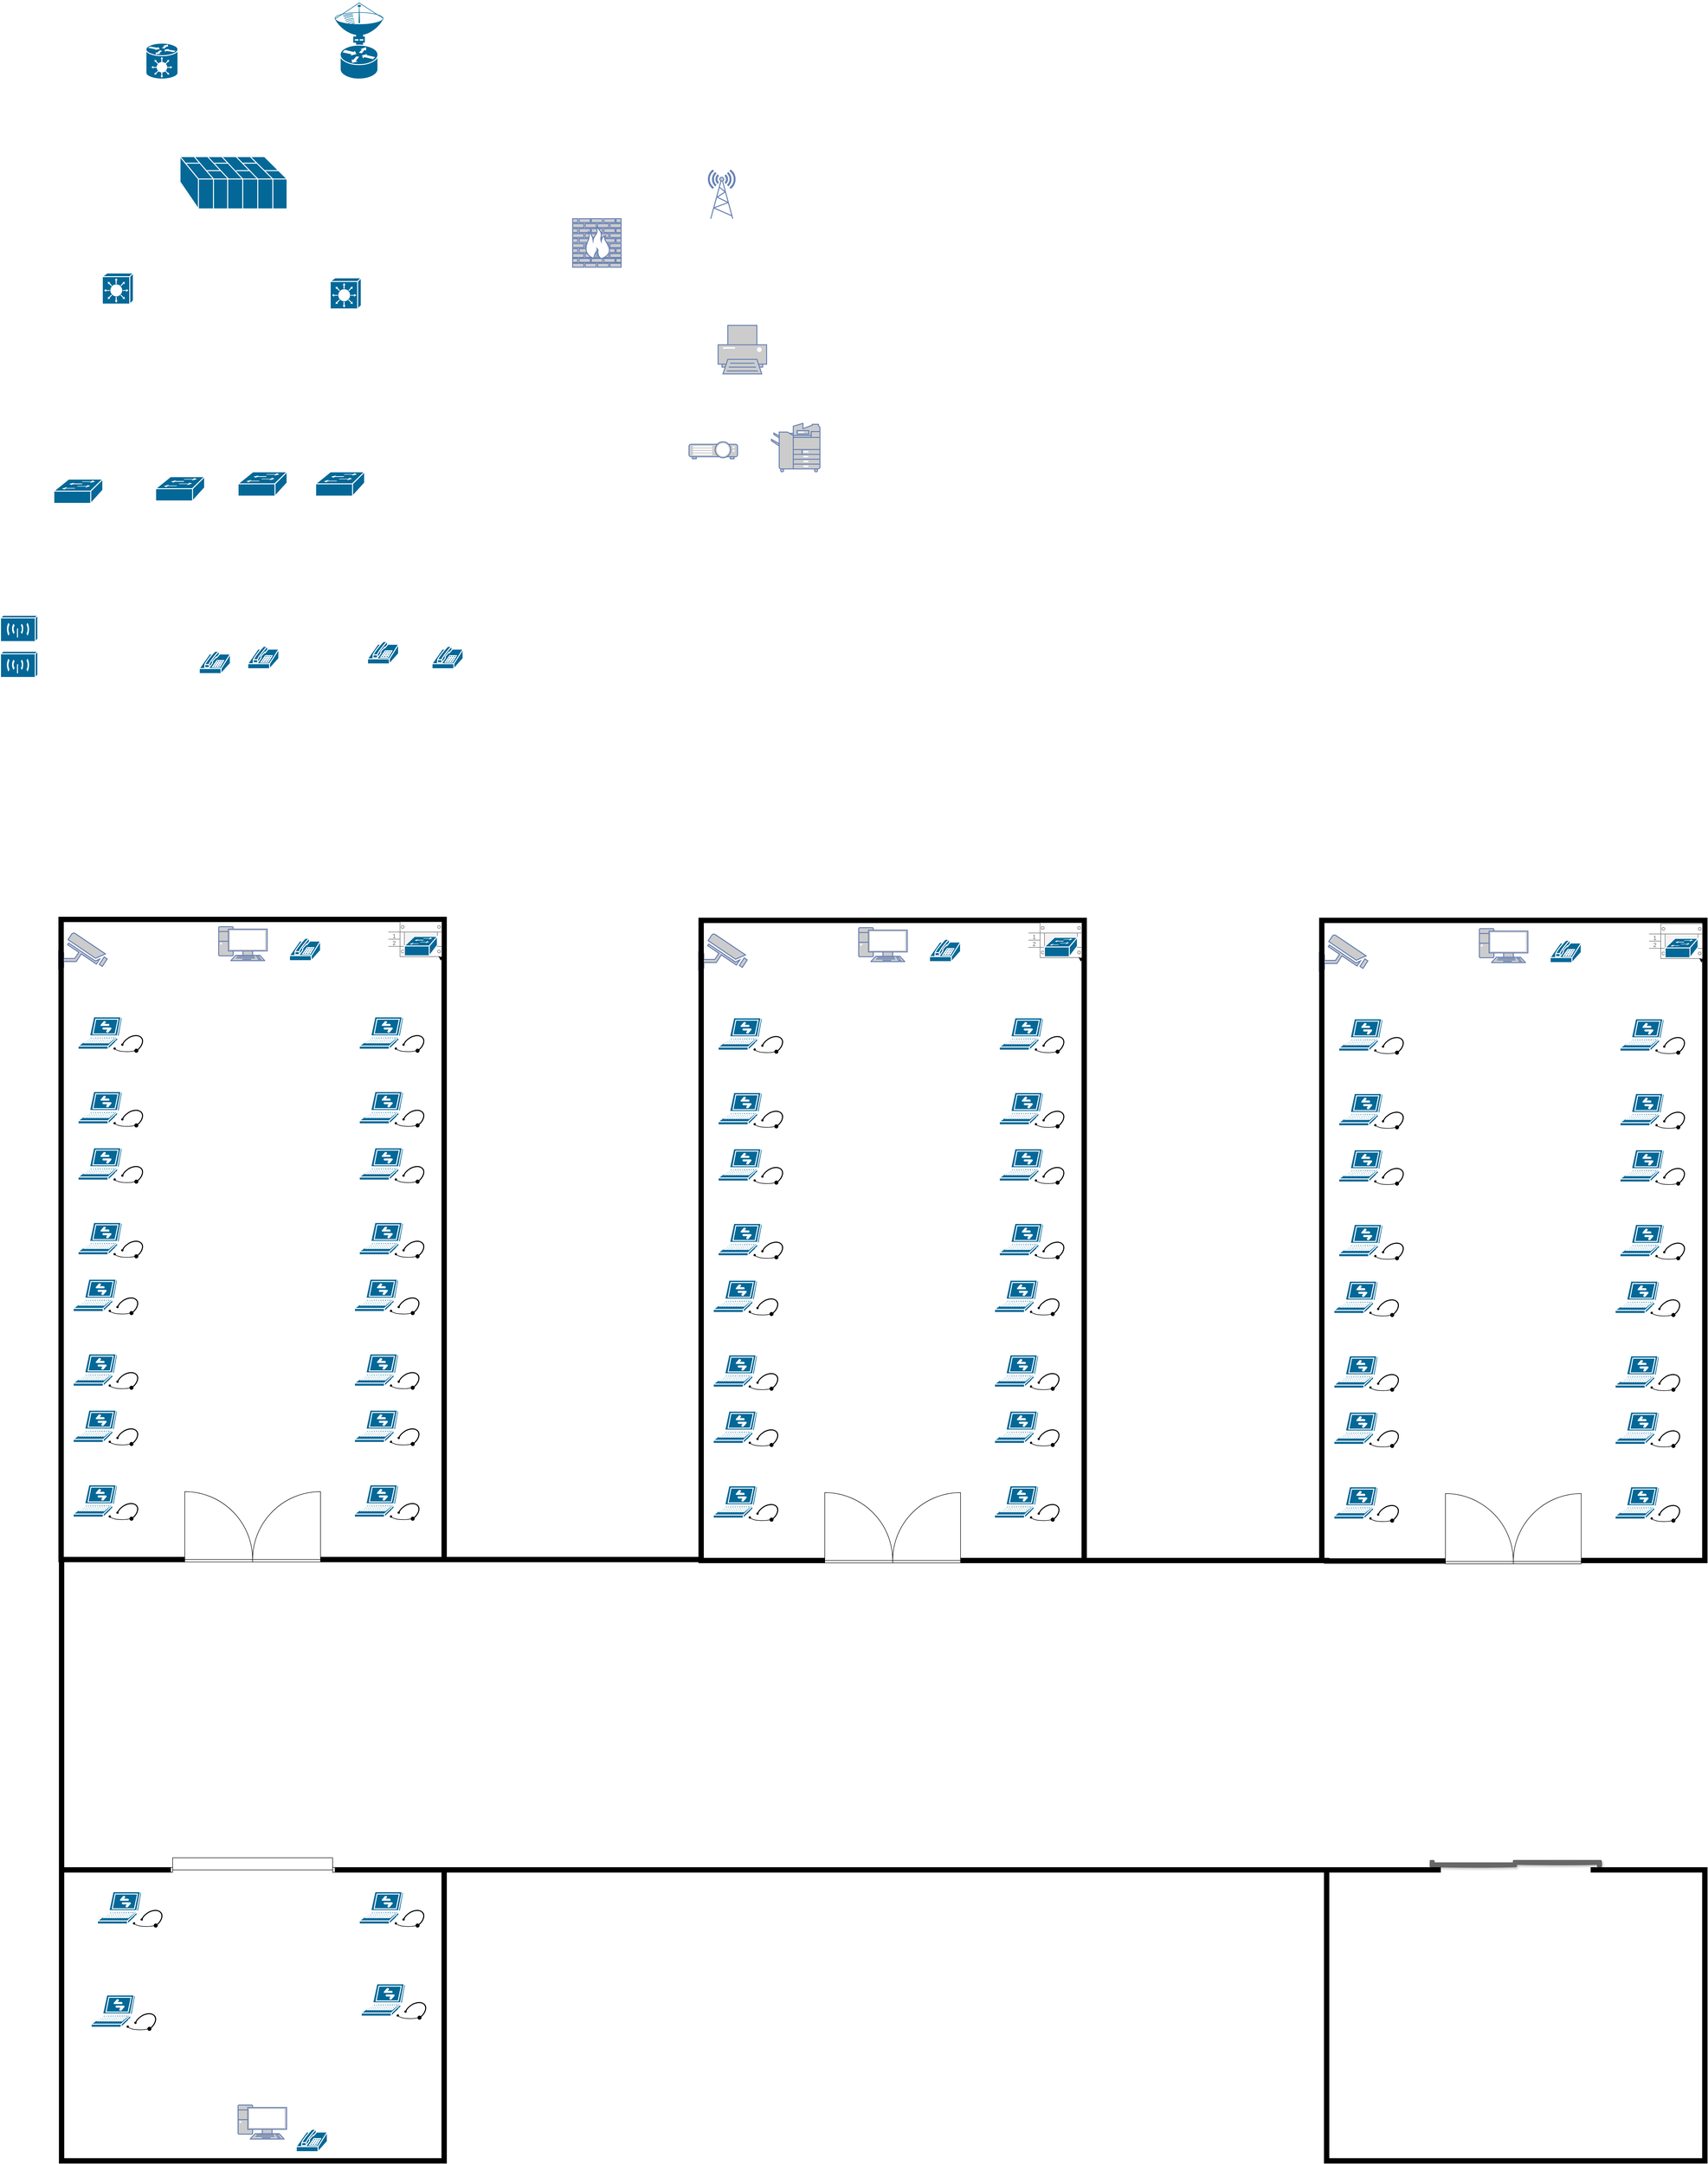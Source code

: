 <mxfile version="26.0.2">
  <diagram name="Page-1" id="c37626ed-c26b-45fb-9056-f9ebc6bb27b6">
    <mxGraphModel dx="8360" dy="7587" grid="1" gridSize="10" guides="1" tooltips="1" connect="1" arrows="1" fold="1" page="0" pageScale="1" pageWidth="1100" pageHeight="850" background="none" math="0" shadow="0">
      <root>
        <mxCell id="0" />
        <mxCell id="1" parent="0" />
        <mxCell id="uqYPMRuJ2wilMzmnY0pT-3" value="" style="fontColor=#0066CC;verticalAlign=top;verticalLabelPosition=bottom;labelPosition=center;align=center;html=1;outlineConnect=0;fillColor=#CCCCCC;strokeColor=#6881B3;gradientColor=none;gradientDirection=north;strokeWidth=2;shape=mxgraph.networks.security_camera;" vertex="1" parent="1">
          <mxGeometry x="1380" y="352.5" width="100" height="75" as="geometry" />
        </mxCell>
        <mxCell id="Sa-cBsodcqxKnAaQ6hPb-1" value="" style="shape=mxgraph.cisco.hubs_and_gateways.generic_gateway;sketch=0;html=1;pointerEvents=1;dashed=0;fillColor=#036897;strokeColor=#ffffff;strokeWidth=2;verticalLabelPosition=bottom;verticalAlign=top;align=center;outlineConnect=0;" parent="1" vertex="1">
          <mxGeometry x="1560" y="-1482" width="66" height="74" as="geometry" />
        </mxCell>
        <mxCell id="Sa-cBsodcqxKnAaQ6hPb-2" value="" style="shape=mxgraph.cisco.switches.workgroup_switch;sketch=0;html=1;pointerEvents=1;dashed=0;fillColor=#036897;strokeColor=#ffffff;strokeWidth=2;verticalLabelPosition=bottom;verticalAlign=top;align=center;outlineConnect=0;" parent="1" vertex="1">
          <mxGeometry x="1370" y="-583" width="101" height="50" as="geometry" />
        </mxCell>
        <mxCell id="Sa-cBsodcqxKnAaQ6hPb-3" value="" style="shape=mxgraph.cisco.switches.workgroup_switch;sketch=0;html=1;pointerEvents=1;dashed=0;fillColor=#036897;strokeColor=#ffffff;strokeWidth=2;verticalLabelPosition=bottom;verticalAlign=top;align=center;outlineConnect=0;" parent="1" vertex="1">
          <mxGeometry x="1580" y="-588" width="101" height="50" as="geometry" />
        </mxCell>
        <mxCell id="Sa-cBsodcqxKnAaQ6hPb-4" value="" style="shape=mxgraph.cisco.switches.workgroup_switch;sketch=0;html=1;pointerEvents=1;dashed=0;fillColor=#036897;strokeColor=#ffffff;strokeWidth=2;verticalLabelPosition=bottom;verticalAlign=top;align=center;outlineConnect=0;" parent="1" vertex="1">
          <mxGeometry x="1750" y="-598" width="101" height="50" as="geometry" />
        </mxCell>
        <mxCell id="Sa-cBsodcqxKnAaQ6hPb-5" value="" style="shape=mxgraph.cisco.switches.workgroup_switch;sketch=0;html=1;pointerEvents=1;dashed=0;fillColor=#036897;strokeColor=#ffffff;strokeWidth=2;verticalLabelPosition=bottom;verticalAlign=top;align=center;outlineConnect=0;" parent="1" vertex="1">
          <mxGeometry x="1910" y="-598" width="101" height="50" as="geometry" />
        </mxCell>
        <mxCell id="Sa-cBsodcqxKnAaQ6hPb-8" value="" style="shape=mxgraph.cisco.wireless.ground_terminal;sketch=0;html=1;pointerEvents=1;dashed=0;fillColor=#036897;strokeColor=#ffffff;strokeWidth=2;verticalLabelPosition=bottom;verticalAlign=top;align=center;outlineConnect=0;" parent="1" vertex="1">
          <mxGeometry x="1950" y="-1570" width="99" height="162" as="geometry" />
        </mxCell>
        <mxCell id="Sa-cBsodcqxKnAaQ6hPb-10" value="" style="shape=mxgraph.cisco.modems_and_phones.phone;sketch=0;html=1;pointerEvents=1;dashed=0;fillColor=#036897;strokeColor=#ffffff;strokeWidth=2;verticalLabelPosition=bottom;verticalAlign=top;align=center;outlineConnect=0;" parent="1" vertex="1">
          <mxGeometry x="1670" y="-228" width="64" height="46" as="geometry" />
        </mxCell>
        <mxCell id="Sa-cBsodcqxKnAaQ6hPb-11" value="" style="shape=mxgraph.cisco.modems_and_phones.phone;sketch=0;html=1;pointerEvents=1;dashed=0;fillColor=#036897;strokeColor=#ffffff;strokeWidth=2;verticalLabelPosition=bottom;verticalAlign=top;align=center;outlineConnect=0;" parent="1" vertex="1">
          <mxGeometry x="1770" y="-238" width="64" height="46" as="geometry" />
        </mxCell>
        <mxCell id="Sa-cBsodcqxKnAaQ6hPb-12" value="" style="shape=mxgraph.cisco.modems_and_phones.phone;sketch=0;html=1;pointerEvents=1;dashed=0;fillColor=#036897;strokeColor=#ffffff;strokeWidth=2;verticalLabelPosition=bottom;verticalAlign=top;align=center;outlineConnect=0;" parent="1" vertex="1">
          <mxGeometry x="1870" y="2820" width="64" height="46" as="geometry" />
        </mxCell>
        <mxCell id="Sa-cBsodcqxKnAaQ6hPb-13" value="" style="shape=mxgraph.cisco.modems_and_phones.phone;sketch=0;html=1;pointerEvents=1;dashed=0;fillColor=#036897;strokeColor=#ffffff;strokeWidth=2;verticalLabelPosition=bottom;verticalAlign=top;align=center;outlineConnect=0;" parent="1" vertex="1">
          <mxGeometry x="2017" y="-248" width="64" height="46" as="geometry" />
        </mxCell>
        <mxCell id="Sa-cBsodcqxKnAaQ6hPb-14" value="" style="shape=mxgraph.cisco.modems_and_phones.phone;sketch=0;html=1;pointerEvents=1;dashed=0;fillColor=#036897;strokeColor=#ffffff;strokeWidth=2;verticalLabelPosition=bottom;verticalAlign=top;align=center;outlineConnect=0;" parent="1" vertex="1">
          <mxGeometry x="2150" y="-238" width="64" height="46" as="geometry" />
        </mxCell>
        <mxCell id="Sa-cBsodcqxKnAaQ6hPb-15" value="" style="shape=mxgraph.cisco.modems_and_phones.phone;sketch=0;html=1;pointerEvents=1;dashed=0;fillColor=#036897;strokeColor=#ffffff;strokeWidth=2;verticalLabelPosition=bottom;verticalAlign=top;align=center;outlineConnect=0;" parent="1" vertex="1">
          <mxGeometry x="1856" y="364" width="64" height="46" as="geometry" />
        </mxCell>
        <mxCell id="Sa-cBsodcqxKnAaQ6hPb-17" value="" style="shape=mxgraph.cisco.security.firewall;sketch=0;html=1;pointerEvents=1;dashed=0;fillColor=#036897;strokeColor=#ffffff;strokeWidth=2;verticalLabelPosition=bottom;verticalAlign=top;align=center;outlineConnect=0;direction=north;" parent="1" vertex="1">
          <mxGeometry x="1630.25" y="-1248" width="220.75" height="107.75" as="geometry" />
        </mxCell>
        <mxCell id="Sa-cBsodcqxKnAaQ6hPb-18" value="" style="shape=mxgraph.cisco.switches.layer_3_switch;sketch=0;html=1;pointerEvents=1;dashed=0;fillColor=#036897;strokeColor=#ffffff;strokeWidth=2;verticalLabelPosition=bottom;verticalAlign=top;align=center;outlineConnect=0;" parent="1" vertex="1">
          <mxGeometry x="1470" y="-1008" width="64" height="64" as="geometry" />
        </mxCell>
        <mxCell id="Sa-cBsodcqxKnAaQ6hPb-19" value="" style="shape=mxgraph.cisco.switches.layer_3_switch;sketch=0;html=1;pointerEvents=1;dashed=0;fillColor=#036897;strokeColor=#ffffff;strokeWidth=2;verticalLabelPosition=bottom;verticalAlign=top;align=center;outlineConnect=0;" parent="1" vertex="1">
          <mxGeometry x="1940" y="-998" width="64" height="64" as="geometry" />
        </mxCell>
        <mxCell id="Sa-cBsodcqxKnAaQ6hPb-20" value="" style="shape=mxgraph.cisco.wireless.wireless_transport;sketch=0;html=1;pointerEvents=1;dashed=0;fillColor=#036897;strokeColor=#ffffff;strokeWidth=2;verticalLabelPosition=bottom;verticalAlign=top;align=center;outlineConnect=0;" parent="1" vertex="1">
          <mxGeometry x="1260" y="-302" width="77" height="54" as="geometry" />
        </mxCell>
        <mxCell id="Sa-cBsodcqxKnAaQ6hPb-21" value="" style="shape=mxgraph.cisco.wireless.wireless_transport;sketch=0;html=1;pointerEvents=1;dashed=0;fillColor=#036897;strokeColor=#ffffff;strokeWidth=2;verticalLabelPosition=bottom;verticalAlign=top;align=center;outlineConnect=0;" parent="1" vertex="1">
          <mxGeometry x="1260" y="-228" width="77" height="54" as="geometry" />
        </mxCell>
        <mxCell id="Sa-cBsodcqxKnAaQ6hPb-16" value="" style="shape=mxgraph.cisco.misc.ip_communicator;sketch=0;html=1;pointerEvents=1;dashed=0;fillColor=#036897;strokeColor=#ffffff;strokeWidth=2;verticalLabelPosition=bottom;verticalAlign=top;align=center;outlineConnect=0;shadow=0;" parent="1" vertex="1">
          <mxGeometry x="1420" y="526" width="136" height="74" as="geometry" />
        </mxCell>
        <mxCell id="Sa-cBsodcqxKnAaQ6hPb-22" value="" style="verticalLabelPosition=bottom;html=1;verticalAlign=top;align=center;shape=mxgraph.floorplan.wallCorner;fillColor=strokeColor;direction=south;shadow=0;" parent="1" vertex="1">
          <mxGeometry x="1840" y="320" width="340" height="1330" as="geometry" />
        </mxCell>
        <mxCell id="Sa-cBsodcqxKnAaQ6hPb-23" value="" style="verticalLabelPosition=bottom;html=1;verticalAlign=top;align=center;shape=mxgraph.floorplan.wallCorner;fillColor=strokeColor;shadow=0;" parent="1" vertex="1">
          <mxGeometry x="1380" y="320" width="470" height="1330" as="geometry" />
        </mxCell>
        <mxCell id="Sa-cBsodcqxKnAaQ6hPb-25" value="" style="verticalLabelPosition=bottom;html=1;verticalAlign=top;align=center;shape=mxgraph.floorplan.doorUneven;dx=0.5;direction=west;shadow=0;" parent="1" vertex="1">
          <mxGeometry x="1640" y="1565" width="280" height="85" as="geometry" />
        </mxCell>
        <mxCell id="Sa-cBsodcqxKnAaQ6hPb-26" value="" style="verticalLabelPosition=bottom;html=1;verticalAlign=top;align=center;shape=mxgraph.floorplan.wall;fillColor=strokeColor;shadow=0;" parent="1" vertex="1">
          <mxGeometry x="1390" y="1640" width="250" height="10" as="geometry" />
        </mxCell>
        <mxCell id="Sa-cBsodcqxKnAaQ6hPb-27" value="" style="verticalLabelPosition=bottom;html=1;verticalAlign=top;align=center;shape=mxgraph.floorplan.wall;fillColor=strokeColor;shadow=0;" parent="1" vertex="1">
          <mxGeometry x="1920" y="1640" width="250" height="10" as="geometry" />
        </mxCell>
        <mxCell id="Sa-cBsodcqxKnAaQ6hPb-28" value="" style="shape=mxgraph.cisco.misc.ip_communicator;sketch=0;html=1;pointerEvents=1;dashed=0;fillColor=#036897;strokeColor=#ffffff;strokeWidth=2;verticalLabelPosition=bottom;verticalAlign=top;align=center;outlineConnect=0;shadow=0;" parent="1" vertex="1">
          <mxGeometry x="1420" y="680" width="136" height="74" as="geometry" />
        </mxCell>
        <mxCell id="Sa-cBsodcqxKnAaQ6hPb-29" value="" style="shape=mxgraph.cisco.misc.ip_communicator;sketch=0;html=1;pointerEvents=1;dashed=0;fillColor=#036897;strokeColor=#ffffff;strokeWidth=2;verticalLabelPosition=bottom;verticalAlign=top;align=center;outlineConnect=0;shadow=0;" parent="1" vertex="1">
          <mxGeometry x="1420" y="796" width="136" height="74" as="geometry" />
        </mxCell>
        <mxCell id="Sa-cBsodcqxKnAaQ6hPb-30" value="" style="shape=mxgraph.cisco.misc.ip_communicator;sketch=0;html=1;pointerEvents=1;dashed=0;fillColor=#036897;strokeColor=#ffffff;strokeWidth=2;verticalLabelPosition=bottom;verticalAlign=top;align=center;outlineConnect=0;shadow=0;" parent="1" vertex="1">
          <mxGeometry x="1420" y="950" width="136" height="74" as="geometry" />
        </mxCell>
        <mxCell id="Sa-cBsodcqxKnAaQ6hPb-31" value="" style="shape=mxgraph.cisco.misc.ip_communicator;sketch=0;html=1;pointerEvents=1;dashed=0;fillColor=#036897;strokeColor=#ffffff;strokeWidth=2;verticalLabelPosition=bottom;verticalAlign=top;align=center;outlineConnect=0;shadow=0;" parent="1" vertex="1">
          <mxGeometry x="1410" y="1067" width="136" height="74" as="geometry" />
        </mxCell>
        <mxCell id="Sa-cBsodcqxKnAaQ6hPb-32" value="" style="shape=mxgraph.cisco.misc.ip_communicator;sketch=0;html=1;pointerEvents=1;dashed=0;fillColor=#036897;strokeColor=#ffffff;strokeWidth=2;verticalLabelPosition=bottom;verticalAlign=top;align=center;outlineConnect=0;shadow=0;" parent="1" vertex="1">
          <mxGeometry x="1410" y="1221" width="136" height="74" as="geometry" />
        </mxCell>
        <mxCell id="Sa-cBsodcqxKnAaQ6hPb-33" value="" style="shape=mxgraph.cisco.misc.ip_communicator;sketch=0;html=1;pointerEvents=1;dashed=0;fillColor=#036897;strokeColor=#ffffff;strokeWidth=2;verticalLabelPosition=bottom;verticalAlign=top;align=center;outlineConnect=0;shadow=0;" parent="1" vertex="1">
          <mxGeometry x="1410" y="1337" width="136" height="74" as="geometry" />
        </mxCell>
        <mxCell id="Sa-cBsodcqxKnAaQ6hPb-34" value="" style="shape=mxgraph.cisco.misc.ip_communicator;sketch=0;html=1;pointerEvents=1;dashed=0;fillColor=#036897;strokeColor=#ffffff;strokeWidth=2;verticalLabelPosition=bottom;verticalAlign=top;align=center;outlineConnect=0;shadow=0;" parent="1" vertex="1">
          <mxGeometry x="1410" y="1491" width="136" height="74" as="geometry" />
        </mxCell>
        <mxCell id="Sa-cBsodcqxKnAaQ6hPb-35" value="" style="shape=mxgraph.cisco.misc.ip_communicator;sketch=0;html=1;pointerEvents=1;dashed=0;fillColor=#036897;strokeColor=#ffffff;strokeWidth=2;verticalLabelPosition=bottom;verticalAlign=top;align=center;outlineConnect=0;shadow=0;" parent="1" vertex="1">
          <mxGeometry x="1990" y="1491" width="136" height="74" as="geometry" />
        </mxCell>
        <mxCell id="Sa-cBsodcqxKnAaQ6hPb-36" value="" style="shape=mxgraph.cisco.misc.ip_communicator;sketch=0;html=1;pointerEvents=1;dashed=0;fillColor=#036897;strokeColor=#ffffff;strokeWidth=2;verticalLabelPosition=bottom;verticalAlign=top;align=center;outlineConnect=0;shadow=0;" parent="1" vertex="1">
          <mxGeometry x="1990" y="1337" width="136" height="74" as="geometry" />
        </mxCell>
        <mxCell id="Sa-cBsodcqxKnAaQ6hPb-37" value="" style="shape=mxgraph.cisco.misc.ip_communicator;sketch=0;html=1;pointerEvents=1;dashed=0;fillColor=#036897;strokeColor=#ffffff;strokeWidth=2;verticalLabelPosition=bottom;verticalAlign=top;align=center;outlineConnect=0;shadow=0;" parent="1" vertex="1">
          <mxGeometry x="1990" y="1221" width="136" height="74" as="geometry" />
        </mxCell>
        <mxCell id="Sa-cBsodcqxKnAaQ6hPb-38" value="" style="shape=mxgraph.cisco.misc.ip_communicator;sketch=0;html=1;pointerEvents=1;dashed=0;fillColor=#036897;strokeColor=#ffffff;strokeWidth=2;verticalLabelPosition=bottom;verticalAlign=top;align=center;outlineConnect=0;shadow=0;" parent="1" vertex="1">
          <mxGeometry x="1990" y="1067" width="136" height="74" as="geometry" />
        </mxCell>
        <mxCell id="Sa-cBsodcqxKnAaQ6hPb-39" value="" style="shape=mxgraph.cisco.misc.ip_communicator;sketch=0;html=1;pointerEvents=1;dashed=0;fillColor=#036897;strokeColor=#ffffff;strokeWidth=2;verticalLabelPosition=bottom;verticalAlign=top;align=center;outlineConnect=0;shadow=0;" parent="1" vertex="1">
          <mxGeometry x="2000" y="950" width="136" height="74" as="geometry" />
        </mxCell>
        <mxCell id="Sa-cBsodcqxKnAaQ6hPb-40" value="" style="shape=mxgraph.cisco.misc.ip_communicator;sketch=0;html=1;pointerEvents=1;dashed=0;fillColor=#036897;strokeColor=#ffffff;strokeWidth=2;verticalLabelPosition=bottom;verticalAlign=top;align=center;outlineConnect=0;shadow=0;" parent="1" vertex="1">
          <mxGeometry x="2000" y="796" width="136" height="74" as="geometry" />
        </mxCell>
        <mxCell id="Sa-cBsodcqxKnAaQ6hPb-41" value="" style="shape=mxgraph.cisco.misc.ip_communicator;sketch=0;html=1;pointerEvents=1;dashed=0;fillColor=#036897;strokeColor=#ffffff;strokeWidth=2;verticalLabelPosition=bottom;verticalAlign=top;align=center;outlineConnect=0;shadow=0;" parent="1" vertex="1">
          <mxGeometry x="2000" y="680" width="136" height="74" as="geometry" />
        </mxCell>
        <mxCell id="Sa-cBsodcqxKnAaQ6hPb-42" value="" style="shape=mxgraph.cisco.misc.ip_communicator;sketch=0;html=1;pointerEvents=1;dashed=0;fillColor=#036897;strokeColor=#ffffff;strokeWidth=2;verticalLabelPosition=bottom;verticalAlign=top;align=center;outlineConnect=0;shadow=0;" parent="1" vertex="1">
          <mxGeometry x="2000" y="526" width="136" height="74" as="geometry" />
        </mxCell>
        <mxCell id="Sa-cBsodcqxKnAaQ6hPb-45" value="" style="strokeColor=#666666;html=1;verticalLabelPosition=bottom;labelBackgroundColor=#ffffff;verticalAlign=top;outlineConnect=0;shadow=0;dashed=0;shape=mxgraph.rackGeneral.rackCabinet3;fillColor2=#f4f4f4;container=1;collapsible=0;childLayout=rack;allowGaps=1;marginLeft=33;marginRight=9;marginTop=21;marginBottom=22;textColor=#666666;numDisp=ascend;" parent="1" vertex="1">
          <mxGeometry x="2060" y="330" width="110" height="70" as="geometry" />
        </mxCell>
        <mxCell id="Sa-cBsodcqxKnAaQ6hPb-6" value="" style="shape=mxgraph.cisco.switches.workgroup_switch;sketch=0;html=1;pointerEvents=1;dashed=0;fillColor=#036897;strokeColor=#ffffff;strokeWidth=2;verticalLabelPosition=bottom;verticalAlign=top;align=center;outlineConnect=0;shadow=0;" parent="Sa-cBsodcqxKnAaQ6hPb-45" vertex="1">
          <mxGeometry x="33" y="30" width="68" height="40" as="geometry" />
        </mxCell>
        <mxCell id="Sa-cBsodcqxKnAaQ6hPb-7" style="edgeStyle=orthogonalEdgeStyle;rounded=0;orthogonalLoop=1;jettySize=auto;html=1;exitX=0.5;exitY=0.98;exitDx=0;exitDy=0;exitPerimeter=0;shadow=0;" parent="Sa-cBsodcqxKnAaQ6hPb-45" edge="1">
          <mxGeometry relative="1" as="geometry">
            <mxPoint x="108" y="79" as="sourcePoint" />
            <mxPoint x="108" y="80" as="targetPoint" />
          </mxGeometry>
        </mxCell>
        <mxCell id="uqYPMRuJ2wilMzmnY0pT-4" value="" style="fontColor=#0066CC;verticalAlign=top;verticalLabelPosition=bottom;labelPosition=center;align=center;html=1;outlineConnect=0;fillColor=#CCCCCC;strokeColor=#6881B3;gradientColor=none;gradientDirection=north;strokeWidth=2;shape=mxgraph.networks.radio_tower;" vertex="1" parent="1">
          <mxGeometry x="2720" y="-1220" width="55" height="100" as="geometry" />
        </mxCell>
        <mxCell id="uqYPMRuJ2wilMzmnY0pT-5" value="" style="fontColor=#0066CC;verticalAlign=top;verticalLabelPosition=bottom;labelPosition=center;align=center;html=1;outlineConnect=0;fillColor=#CCCCCC;strokeColor=#6881B3;gradientColor=none;gradientDirection=north;strokeWidth=2;shape=mxgraph.networks.printer;" vertex="1" parent="1">
          <mxGeometry x="2740" y="-900" width="100" height="100" as="geometry" />
        </mxCell>
        <mxCell id="uqYPMRuJ2wilMzmnY0pT-6" value="" style="fontColor=#0066CC;verticalAlign=top;verticalLabelPosition=bottom;labelPosition=center;align=center;html=1;outlineConnect=0;fillColor=#CCCCCC;strokeColor=#6881B3;gradientColor=none;gradientDirection=north;strokeWidth=2;shape=mxgraph.networks.firewall;" vertex="1" parent="1">
          <mxGeometry x="2440" y="-1120" width="100" height="100" as="geometry" />
        </mxCell>
        <mxCell id="uqYPMRuJ2wilMzmnY0pT-7" value="" style="fontColor=#0066CC;verticalAlign=top;verticalLabelPosition=bottom;labelPosition=center;align=center;html=1;outlineConnect=0;fillColor=#CCCCCC;strokeColor=#6881B3;gradientColor=none;gradientDirection=north;strokeWidth=2;shape=mxgraph.networks.copier;" vertex="1" parent="1">
          <mxGeometry x="2850" y="-698" width="100" height="100" as="geometry" />
        </mxCell>
        <mxCell id="uqYPMRuJ2wilMzmnY0pT-8" value="" style="fontColor=#0066CC;verticalAlign=top;verticalLabelPosition=bottom;labelPosition=center;align=center;html=1;outlineConnect=0;fillColor=#CCCCCC;strokeColor=#6881B3;gradientColor=none;gradientDirection=north;strokeWidth=2;shape=mxgraph.networks.pc;" vertex="1" parent="1">
          <mxGeometry x="1710" y="340" width="100" height="70" as="geometry" />
        </mxCell>
        <mxCell id="uqYPMRuJ2wilMzmnY0pT-9" value="" style="fontColor=#0066CC;verticalAlign=top;verticalLabelPosition=bottom;labelPosition=center;align=center;html=1;outlineConnect=0;fillColor=#CCCCCC;strokeColor=#6881B3;gradientColor=none;gradientDirection=north;strokeWidth=2;shape=mxgraph.networks.video_projector;" vertex="1" parent="1">
          <mxGeometry x="2680" y="-660" width="100" height="35" as="geometry" />
        </mxCell>
        <mxCell id="uqYPMRuJ2wilMzmnY0pT-11" value="" style="verticalLabelPosition=bottom;html=1;verticalAlign=top;align=center;shape=mxgraph.floorplan.wallCorner;fillColor=strokeColor;direction=north" vertex="1" parent="1">
          <mxGeometry x="1381" y="1649" width="799" height="1241" as="geometry" />
        </mxCell>
        <mxCell id="uqYPMRuJ2wilMzmnY0pT-13" value="" style="verticalLabelPosition=bottom;html=1;verticalAlign=top;align=center;shape=mxgraph.floorplan.wall;fillColor=strokeColor;direction=south;" vertex="1" parent="1">
          <mxGeometry x="2170" y="2280" width="10" height="600" as="geometry" />
        </mxCell>
        <mxCell id="uqYPMRuJ2wilMzmnY0pT-14" value="" style="verticalLabelPosition=bottom;html=1;verticalAlign=top;align=center;shape=mxgraph.floorplan.doorOverhead;" vertex="1" parent="1">
          <mxGeometry x="1610" y="2260" width="340" height="30" as="geometry" />
        </mxCell>
        <mxCell id="uqYPMRuJ2wilMzmnY0pT-15" value="" style="verticalLabelPosition=bottom;html=1;verticalAlign=top;align=center;shape=mxgraph.floorplan.wall;fillColor=strokeColor;" vertex="1" parent="1">
          <mxGeometry x="1950" y="2280" width="221" height="10" as="geometry" />
        </mxCell>
        <mxCell id="uqYPMRuJ2wilMzmnY0pT-16" value="" style="verticalLabelPosition=bottom;html=1;verticalAlign=top;align=center;shape=mxgraph.floorplan.wall;fillColor=strokeColor;" vertex="1" parent="1">
          <mxGeometry x="1390" y="2280" width="221" height="10" as="geometry" />
        </mxCell>
        <mxCell id="uqYPMRuJ2wilMzmnY0pT-19" value="" style="shape=mxgraph.cisco.misc.ip_communicator;sketch=0;html=1;pointerEvents=1;dashed=0;fillColor=#036897;strokeColor=#ffffff;strokeWidth=2;verticalLabelPosition=bottom;verticalAlign=top;align=center;outlineConnect=0;shadow=0;" vertex="1" parent="1">
          <mxGeometry x="1447" y="2543" width="136" height="74" as="geometry" />
        </mxCell>
        <mxCell id="uqYPMRuJ2wilMzmnY0pT-20" value="" style="shape=mxgraph.cisco.misc.ip_communicator;sketch=0;html=1;pointerEvents=1;dashed=0;fillColor=#036897;strokeColor=#ffffff;strokeWidth=2;verticalLabelPosition=bottom;verticalAlign=top;align=center;outlineConnect=0;shadow=0;" vertex="1" parent="1">
          <mxGeometry x="2004" y="2520" width="136" height="74" as="geometry" />
        </mxCell>
        <mxCell id="uqYPMRuJ2wilMzmnY0pT-21" value="" style="shape=mxgraph.cisco.misc.ip_communicator;sketch=0;html=1;pointerEvents=1;dashed=0;fillColor=#036897;strokeColor=#ffffff;strokeWidth=2;verticalLabelPosition=bottom;verticalAlign=top;align=center;outlineConnect=0;shadow=0;" vertex="1" parent="1">
          <mxGeometry x="1460" y="2330" width="136" height="74" as="geometry" />
        </mxCell>
        <mxCell id="uqYPMRuJ2wilMzmnY0pT-22" value="" style="shape=mxgraph.cisco.misc.ip_communicator;sketch=0;html=1;pointerEvents=1;dashed=0;fillColor=#036897;strokeColor=#ffffff;strokeWidth=2;verticalLabelPosition=bottom;verticalAlign=top;align=center;outlineConnect=0;shadow=0;" vertex="1" parent="1">
          <mxGeometry x="2000" y="2330" width="136" height="74" as="geometry" />
        </mxCell>
        <mxCell id="uqYPMRuJ2wilMzmnY0pT-25" value="" style="fontColor=#0066CC;verticalAlign=top;verticalLabelPosition=bottom;labelPosition=center;align=center;html=1;outlineConnect=0;fillColor=#CCCCCC;strokeColor=#6881B3;gradientColor=none;gradientDirection=north;strokeWidth=2;shape=mxgraph.networks.pc;" vertex="1" parent="1">
          <mxGeometry x="1750" y="2770" width="100" height="70" as="geometry" />
        </mxCell>
        <mxCell id="uqYPMRuJ2wilMzmnY0pT-26" value="" style="verticalLabelPosition=bottom;html=1;verticalAlign=top;align=center;shape=mxgraph.floorplan.wall;fillColor=strokeColor;" vertex="1" parent="1">
          <mxGeometry x="2180" y="2280" width="1820" height="10" as="geometry" />
        </mxCell>
        <mxCell id="uqYPMRuJ2wilMzmnY0pT-27" value="" style="verticalLabelPosition=bottom;html=1;verticalAlign=top;align=center;shape=mxgraph.floorplan.wall;fillColor=strokeColor;" vertex="1" parent="1">
          <mxGeometry x="2180" y="1640" width="520" height="10" as="geometry" />
        </mxCell>
        <mxCell id="uqYPMRuJ2wilMzmnY0pT-28" value="" style="fontColor=#0066CC;verticalAlign=top;verticalLabelPosition=bottom;labelPosition=center;align=center;html=1;outlineConnect=0;fillColor=#CCCCCC;strokeColor=#6881B3;gradientColor=none;gradientDirection=north;strokeWidth=2;shape=mxgraph.networks.security_camera;" vertex="1" parent="1">
          <mxGeometry x="2700" y="354.5" width="100" height="75" as="geometry" />
        </mxCell>
        <mxCell id="uqYPMRuJ2wilMzmnY0pT-29" value="" style="shape=mxgraph.cisco.modems_and_phones.phone;sketch=0;html=1;pointerEvents=1;dashed=0;fillColor=#036897;strokeColor=#ffffff;strokeWidth=2;verticalLabelPosition=bottom;verticalAlign=top;align=center;outlineConnect=0;" vertex="1" parent="1">
          <mxGeometry x="3176" y="366" width="64" height="46" as="geometry" />
        </mxCell>
        <mxCell id="uqYPMRuJ2wilMzmnY0pT-30" value="" style="shape=mxgraph.cisco.misc.ip_communicator;sketch=0;html=1;pointerEvents=1;dashed=0;fillColor=#036897;strokeColor=#ffffff;strokeWidth=2;verticalLabelPosition=bottom;verticalAlign=top;align=center;outlineConnect=0;shadow=0;" vertex="1" parent="1">
          <mxGeometry x="2740" y="528" width="136" height="74" as="geometry" />
        </mxCell>
        <mxCell id="uqYPMRuJ2wilMzmnY0pT-31" value="" style="verticalLabelPosition=bottom;html=1;verticalAlign=top;align=center;shape=mxgraph.floorplan.wallCorner;fillColor=strokeColor;direction=south;shadow=0;" vertex="1" parent="1">
          <mxGeometry x="3160" y="322" width="340" height="1330" as="geometry" />
        </mxCell>
        <mxCell id="uqYPMRuJ2wilMzmnY0pT-32" value="" style="verticalLabelPosition=bottom;html=1;verticalAlign=top;align=center;shape=mxgraph.floorplan.wallCorner;fillColor=strokeColor;shadow=0;" vertex="1" parent="1">
          <mxGeometry x="2700" y="322" width="470" height="1330" as="geometry" />
        </mxCell>
        <mxCell id="uqYPMRuJ2wilMzmnY0pT-33" value="" style="verticalLabelPosition=bottom;html=1;verticalAlign=top;align=center;shape=mxgraph.floorplan.doorUneven;dx=0.5;direction=west;shadow=0;" vertex="1" parent="1">
          <mxGeometry x="2960" y="1567" width="280" height="85" as="geometry" />
        </mxCell>
        <mxCell id="uqYPMRuJ2wilMzmnY0pT-34" value="" style="verticalLabelPosition=bottom;html=1;verticalAlign=top;align=center;shape=mxgraph.floorplan.wall;fillColor=strokeColor;shadow=0;" vertex="1" parent="1">
          <mxGeometry x="2710" y="1642" width="250" height="10" as="geometry" />
        </mxCell>
        <mxCell id="uqYPMRuJ2wilMzmnY0pT-35" value="" style="verticalLabelPosition=bottom;html=1;verticalAlign=top;align=center;shape=mxgraph.floorplan.wall;fillColor=strokeColor;shadow=0;" vertex="1" parent="1">
          <mxGeometry x="3240" y="1642" width="250" height="10" as="geometry" />
        </mxCell>
        <mxCell id="uqYPMRuJ2wilMzmnY0pT-36" value="" style="shape=mxgraph.cisco.misc.ip_communicator;sketch=0;html=1;pointerEvents=1;dashed=0;fillColor=#036897;strokeColor=#ffffff;strokeWidth=2;verticalLabelPosition=bottom;verticalAlign=top;align=center;outlineConnect=0;shadow=0;" vertex="1" parent="1">
          <mxGeometry x="2740" y="682" width="136" height="74" as="geometry" />
        </mxCell>
        <mxCell id="uqYPMRuJ2wilMzmnY0pT-37" value="" style="shape=mxgraph.cisco.misc.ip_communicator;sketch=0;html=1;pointerEvents=1;dashed=0;fillColor=#036897;strokeColor=#ffffff;strokeWidth=2;verticalLabelPosition=bottom;verticalAlign=top;align=center;outlineConnect=0;shadow=0;" vertex="1" parent="1">
          <mxGeometry x="2740" y="798" width="136" height="74" as="geometry" />
        </mxCell>
        <mxCell id="uqYPMRuJ2wilMzmnY0pT-38" value="" style="shape=mxgraph.cisco.misc.ip_communicator;sketch=0;html=1;pointerEvents=1;dashed=0;fillColor=#036897;strokeColor=#ffffff;strokeWidth=2;verticalLabelPosition=bottom;verticalAlign=top;align=center;outlineConnect=0;shadow=0;" vertex="1" parent="1">
          <mxGeometry x="2740" y="952" width="136" height="74" as="geometry" />
        </mxCell>
        <mxCell id="uqYPMRuJ2wilMzmnY0pT-39" value="" style="shape=mxgraph.cisco.misc.ip_communicator;sketch=0;html=1;pointerEvents=1;dashed=0;fillColor=#036897;strokeColor=#ffffff;strokeWidth=2;verticalLabelPosition=bottom;verticalAlign=top;align=center;outlineConnect=0;shadow=0;" vertex="1" parent="1">
          <mxGeometry x="2730" y="1069" width="136" height="74" as="geometry" />
        </mxCell>
        <mxCell id="uqYPMRuJ2wilMzmnY0pT-40" value="" style="shape=mxgraph.cisco.misc.ip_communicator;sketch=0;html=1;pointerEvents=1;dashed=0;fillColor=#036897;strokeColor=#ffffff;strokeWidth=2;verticalLabelPosition=bottom;verticalAlign=top;align=center;outlineConnect=0;shadow=0;" vertex="1" parent="1">
          <mxGeometry x="2730" y="1223" width="136" height="74" as="geometry" />
        </mxCell>
        <mxCell id="uqYPMRuJ2wilMzmnY0pT-41" value="" style="shape=mxgraph.cisco.misc.ip_communicator;sketch=0;html=1;pointerEvents=1;dashed=0;fillColor=#036897;strokeColor=#ffffff;strokeWidth=2;verticalLabelPosition=bottom;verticalAlign=top;align=center;outlineConnect=0;shadow=0;" vertex="1" parent="1">
          <mxGeometry x="2730" y="1339" width="136" height="74" as="geometry" />
        </mxCell>
        <mxCell id="uqYPMRuJ2wilMzmnY0pT-42" value="" style="shape=mxgraph.cisco.misc.ip_communicator;sketch=0;html=1;pointerEvents=1;dashed=0;fillColor=#036897;strokeColor=#ffffff;strokeWidth=2;verticalLabelPosition=bottom;verticalAlign=top;align=center;outlineConnect=0;shadow=0;" vertex="1" parent="1">
          <mxGeometry x="2730" y="1493" width="136" height="74" as="geometry" />
        </mxCell>
        <mxCell id="uqYPMRuJ2wilMzmnY0pT-43" value="" style="shape=mxgraph.cisco.misc.ip_communicator;sketch=0;html=1;pointerEvents=1;dashed=0;fillColor=#036897;strokeColor=#ffffff;strokeWidth=2;verticalLabelPosition=bottom;verticalAlign=top;align=center;outlineConnect=0;shadow=0;" vertex="1" parent="1">
          <mxGeometry x="3310" y="1493" width="136" height="74" as="geometry" />
        </mxCell>
        <mxCell id="uqYPMRuJ2wilMzmnY0pT-44" value="" style="shape=mxgraph.cisco.misc.ip_communicator;sketch=0;html=1;pointerEvents=1;dashed=0;fillColor=#036897;strokeColor=#ffffff;strokeWidth=2;verticalLabelPosition=bottom;verticalAlign=top;align=center;outlineConnect=0;shadow=0;" vertex="1" parent="1">
          <mxGeometry x="3310" y="1339" width="136" height="74" as="geometry" />
        </mxCell>
        <mxCell id="uqYPMRuJ2wilMzmnY0pT-45" value="" style="shape=mxgraph.cisco.misc.ip_communicator;sketch=0;html=1;pointerEvents=1;dashed=0;fillColor=#036897;strokeColor=#ffffff;strokeWidth=2;verticalLabelPosition=bottom;verticalAlign=top;align=center;outlineConnect=0;shadow=0;" vertex="1" parent="1">
          <mxGeometry x="3310" y="1223" width="136" height="74" as="geometry" />
        </mxCell>
        <mxCell id="uqYPMRuJ2wilMzmnY0pT-46" value="" style="shape=mxgraph.cisco.misc.ip_communicator;sketch=0;html=1;pointerEvents=1;dashed=0;fillColor=#036897;strokeColor=#ffffff;strokeWidth=2;verticalLabelPosition=bottom;verticalAlign=top;align=center;outlineConnect=0;shadow=0;" vertex="1" parent="1">
          <mxGeometry x="3310" y="1069" width="136" height="74" as="geometry" />
        </mxCell>
        <mxCell id="uqYPMRuJ2wilMzmnY0pT-47" value="" style="shape=mxgraph.cisco.misc.ip_communicator;sketch=0;html=1;pointerEvents=1;dashed=0;fillColor=#036897;strokeColor=#ffffff;strokeWidth=2;verticalLabelPosition=bottom;verticalAlign=top;align=center;outlineConnect=0;shadow=0;" vertex="1" parent="1">
          <mxGeometry x="3320" y="952" width="136" height="74" as="geometry" />
        </mxCell>
        <mxCell id="uqYPMRuJ2wilMzmnY0pT-48" value="" style="shape=mxgraph.cisco.misc.ip_communicator;sketch=0;html=1;pointerEvents=1;dashed=0;fillColor=#036897;strokeColor=#ffffff;strokeWidth=2;verticalLabelPosition=bottom;verticalAlign=top;align=center;outlineConnect=0;shadow=0;" vertex="1" parent="1">
          <mxGeometry x="3320" y="798" width="136" height="74" as="geometry" />
        </mxCell>
        <mxCell id="uqYPMRuJ2wilMzmnY0pT-49" value="" style="shape=mxgraph.cisco.misc.ip_communicator;sketch=0;html=1;pointerEvents=1;dashed=0;fillColor=#036897;strokeColor=#ffffff;strokeWidth=2;verticalLabelPosition=bottom;verticalAlign=top;align=center;outlineConnect=0;shadow=0;" vertex="1" parent="1">
          <mxGeometry x="3320" y="682" width="136" height="74" as="geometry" />
        </mxCell>
        <mxCell id="uqYPMRuJ2wilMzmnY0pT-50" value="" style="shape=mxgraph.cisco.misc.ip_communicator;sketch=0;html=1;pointerEvents=1;dashed=0;fillColor=#036897;strokeColor=#ffffff;strokeWidth=2;verticalLabelPosition=bottom;verticalAlign=top;align=center;outlineConnect=0;shadow=0;" vertex="1" parent="1">
          <mxGeometry x="3320" y="528" width="136" height="74" as="geometry" />
        </mxCell>
        <mxCell id="uqYPMRuJ2wilMzmnY0pT-51" value="" style="strokeColor=#666666;html=1;verticalLabelPosition=bottom;labelBackgroundColor=#ffffff;verticalAlign=top;outlineConnect=0;shadow=0;dashed=0;shape=mxgraph.rackGeneral.rackCabinet3;fillColor2=#f4f4f4;container=1;collapsible=0;childLayout=rack;allowGaps=1;marginLeft=33;marginRight=9;marginTop=21;marginBottom=22;textColor=#666666;numDisp=ascend;" vertex="1" parent="1">
          <mxGeometry x="3380" y="332" width="110" height="70" as="geometry" />
        </mxCell>
        <mxCell id="uqYPMRuJ2wilMzmnY0pT-52" value="" style="shape=mxgraph.cisco.switches.workgroup_switch;sketch=0;html=1;pointerEvents=1;dashed=0;fillColor=#036897;strokeColor=#ffffff;strokeWidth=2;verticalLabelPosition=bottom;verticalAlign=top;align=center;outlineConnect=0;shadow=0;" vertex="1" parent="uqYPMRuJ2wilMzmnY0pT-51">
          <mxGeometry x="33" y="30" width="68" height="40" as="geometry" />
        </mxCell>
        <mxCell id="uqYPMRuJ2wilMzmnY0pT-53" style="edgeStyle=orthogonalEdgeStyle;rounded=0;orthogonalLoop=1;jettySize=auto;html=1;exitX=0.5;exitY=0.98;exitDx=0;exitDy=0;exitPerimeter=0;shadow=0;" edge="1" parent="uqYPMRuJ2wilMzmnY0pT-51">
          <mxGeometry relative="1" as="geometry">
            <mxPoint x="108" y="79" as="sourcePoint" />
            <mxPoint x="108" y="80" as="targetPoint" />
          </mxGeometry>
        </mxCell>
        <mxCell id="uqYPMRuJ2wilMzmnY0pT-54" value="" style="fontColor=#0066CC;verticalAlign=top;verticalLabelPosition=bottom;labelPosition=center;align=center;html=1;outlineConnect=0;fillColor=#CCCCCC;strokeColor=#6881B3;gradientColor=none;gradientDirection=north;strokeWidth=2;shape=mxgraph.networks.pc;" vertex="1" parent="1">
          <mxGeometry x="3030" y="342" width="100" height="70" as="geometry" />
        </mxCell>
        <mxCell id="uqYPMRuJ2wilMzmnY0pT-55" value="" style="verticalLabelPosition=bottom;html=1;verticalAlign=top;align=center;shape=mxgraph.floorplan.wall;fillColor=strokeColor;" vertex="1" parent="1">
          <mxGeometry x="3500" y="1642" width="500" height="10" as="geometry" />
        </mxCell>
        <mxCell id="uqYPMRuJ2wilMzmnY0pT-56" value="" style="fontColor=#0066CC;verticalAlign=top;verticalLabelPosition=bottom;labelPosition=center;align=center;html=1;outlineConnect=0;fillColor=#CCCCCC;strokeColor=#6881B3;gradientColor=none;gradientDirection=north;strokeWidth=2;shape=mxgraph.networks.security_camera;" vertex="1" parent="1">
          <mxGeometry x="3980" y="356.5" width="100" height="75" as="geometry" />
        </mxCell>
        <mxCell id="uqYPMRuJ2wilMzmnY0pT-57" value="" style="shape=mxgraph.cisco.modems_and_phones.phone;sketch=0;html=1;pointerEvents=1;dashed=0;fillColor=#036897;strokeColor=#ffffff;strokeWidth=2;verticalLabelPosition=bottom;verticalAlign=top;align=center;outlineConnect=0;" vertex="1" parent="1">
          <mxGeometry x="4456" y="368" width="64" height="46" as="geometry" />
        </mxCell>
        <mxCell id="uqYPMRuJ2wilMzmnY0pT-58" value="" style="shape=mxgraph.cisco.misc.ip_communicator;sketch=0;html=1;pointerEvents=1;dashed=0;fillColor=#036897;strokeColor=#ffffff;strokeWidth=2;verticalLabelPosition=bottom;verticalAlign=top;align=center;outlineConnect=0;shadow=0;" vertex="1" parent="1">
          <mxGeometry x="4020" y="530" width="136" height="74" as="geometry" />
        </mxCell>
        <mxCell id="uqYPMRuJ2wilMzmnY0pT-59" value="" style="verticalLabelPosition=bottom;html=1;verticalAlign=top;align=center;shape=mxgraph.floorplan.wallCorner;fillColor=strokeColor;direction=south;shadow=0;" vertex="1" parent="1">
          <mxGeometry x="4440" y="322" width="340" height="1330" as="geometry" />
        </mxCell>
        <mxCell id="uqYPMRuJ2wilMzmnY0pT-60" value="" style="verticalLabelPosition=bottom;html=1;verticalAlign=top;align=center;shape=mxgraph.floorplan.wallCorner;fillColor=strokeColor;shadow=0;" vertex="1" parent="1">
          <mxGeometry x="3980" y="322" width="470" height="1330" as="geometry" />
        </mxCell>
        <mxCell id="uqYPMRuJ2wilMzmnY0pT-61" value="" style="verticalLabelPosition=bottom;html=1;verticalAlign=top;align=center;shape=mxgraph.floorplan.doorUneven;dx=0.5;direction=west;shadow=0;" vertex="1" parent="1">
          <mxGeometry x="4240" y="1569" width="280" height="85" as="geometry" />
        </mxCell>
        <mxCell id="uqYPMRuJ2wilMzmnY0pT-62" value="" style="verticalLabelPosition=bottom;html=1;verticalAlign=top;align=center;shape=mxgraph.floorplan.wall;fillColor=strokeColor;shadow=0;" vertex="1" parent="1">
          <mxGeometry x="3990" y="1643" width="250" height="10" as="geometry" />
        </mxCell>
        <mxCell id="uqYPMRuJ2wilMzmnY0pT-63" value="" style="verticalLabelPosition=bottom;html=1;verticalAlign=top;align=center;shape=mxgraph.floorplan.wall;fillColor=strokeColor;shadow=0;" vertex="1" parent="1">
          <mxGeometry x="4520" y="1642" width="250" height="10" as="geometry" />
        </mxCell>
        <mxCell id="uqYPMRuJ2wilMzmnY0pT-64" value="" style="shape=mxgraph.cisco.misc.ip_communicator;sketch=0;html=1;pointerEvents=1;dashed=0;fillColor=#036897;strokeColor=#ffffff;strokeWidth=2;verticalLabelPosition=bottom;verticalAlign=top;align=center;outlineConnect=0;shadow=0;" vertex="1" parent="1">
          <mxGeometry x="4020" y="684" width="136" height="74" as="geometry" />
        </mxCell>
        <mxCell id="uqYPMRuJ2wilMzmnY0pT-65" value="" style="shape=mxgraph.cisco.misc.ip_communicator;sketch=0;html=1;pointerEvents=1;dashed=0;fillColor=#036897;strokeColor=#ffffff;strokeWidth=2;verticalLabelPosition=bottom;verticalAlign=top;align=center;outlineConnect=0;shadow=0;" vertex="1" parent="1">
          <mxGeometry x="4020" y="800" width="136" height="74" as="geometry" />
        </mxCell>
        <mxCell id="uqYPMRuJ2wilMzmnY0pT-66" value="" style="shape=mxgraph.cisco.misc.ip_communicator;sketch=0;html=1;pointerEvents=1;dashed=0;fillColor=#036897;strokeColor=#ffffff;strokeWidth=2;verticalLabelPosition=bottom;verticalAlign=top;align=center;outlineConnect=0;shadow=0;" vertex="1" parent="1">
          <mxGeometry x="4020" y="954" width="136" height="74" as="geometry" />
        </mxCell>
        <mxCell id="uqYPMRuJ2wilMzmnY0pT-67" value="" style="shape=mxgraph.cisco.misc.ip_communicator;sketch=0;html=1;pointerEvents=1;dashed=0;fillColor=#036897;strokeColor=#ffffff;strokeWidth=2;verticalLabelPosition=bottom;verticalAlign=top;align=center;outlineConnect=0;shadow=0;" vertex="1" parent="1">
          <mxGeometry x="4010" y="1071" width="136" height="74" as="geometry" />
        </mxCell>
        <mxCell id="uqYPMRuJ2wilMzmnY0pT-68" value="" style="shape=mxgraph.cisco.misc.ip_communicator;sketch=0;html=1;pointerEvents=1;dashed=0;fillColor=#036897;strokeColor=#ffffff;strokeWidth=2;verticalLabelPosition=bottom;verticalAlign=top;align=center;outlineConnect=0;shadow=0;" vertex="1" parent="1">
          <mxGeometry x="4010" y="1225" width="136" height="74" as="geometry" />
        </mxCell>
        <mxCell id="uqYPMRuJ2wilMzmnY0pT-69" value="" style="shape=mxgraph.cisco.misc.ip_communicator;sketch=0;html=1;pointerEvents=1;dashed=0;fillColor=#036897;strokeColor=#ffffff;strokeWidth=2;verticalLabelPosition=bottom;verticalAlign=top;align=center;outlineConnect=0;shadow=0;" vertex="1" parent="1">
          <mxGeometry x="4010" y="1341" width="136" height="74" as="geometry" />
        </mxCell>
        <mxCell id="uqYPMRuJ2wilMzmnY0pT-70" value="" style="shape=mxgraph.cisco.misc.ip_communicator;sketch=0;html=1;pointerEvents=1;dashed=0;fillColor=#036897;strokeColor=#ffffff;strokeWidth=2;verticalLabelPosition=bottom;verticalAlign=top;align=center;outlineConnect=0;shadow=0;" vertex="1" parent="1">
          <mxGeometry x="4010" y="1495" width="136" height="74" as="geometry" />
        </mxCell>
        <mxCell id="uqYPMRuJ2wilMzmnY0pT-71" value="" style="shape=mxgraph.cisco.misc.ip_communicator;sketch=0;html=1;pointerEvents=1;dashed=0;fillColor=#036897;strokeColor=#ffffff;strokeWidth=2;verticalLabelPosition=bottom;verticalAlign=top;align=center;outlineConnect=0;shadow=0;" vertex="1" parent="1">
          <mxGeometry x="4590" y="1495" width="136" height="74" as="geometry" />
        </mxCell>
        <mxCell id="uqYPMRuJ2wilMzmnY0pT-72" value="" style="shape=mxgraph.cisco.misc.ip_communicator;sketch=0;html=1;pointerEvents=1;dashed=0;fillColor=#036897;strokeColor=#ffffff;strokeWidth=2;verticalLabelPosition=bottom;verticalAlign=top;align=center;outlineConnect=0;shadow=0;" vertex="1" parent="1">
          <mxGeometry x="4590" y="1341" width="136" height="74" as="geometry" />
        </mxCell>
        <mxCell id="uqYPMRuJ2wilMzmnY0pT-73" value="" style="shape=mxgraph.cisco.misc.ip_communicator;sketch=0;html=1;pointerEvents=1;dashed=0;fillColor=#036897;strokeColor=#ffffff;strokeWidth=2;verticalLabelPosition=bottom;verticalAlign=top;align=center;outlineConnect=0;shadow=0;" vertex="1" parent="1">
          <mxGeometry x="4590" y="1225" width="136" height="74" as="geometry" />
        </mxCell>
        <mxCell id="uqYPMRuJ2wilMzmnY0pT-74" value="" style="shape=mxgraph.cisco.misc.ip_communicator;sketch=0;html=1;pointerEvents=1;dashed=0;fillColor=#036897;strokeColor=#ffffff;strokeWidth=2;verticalLabelPosition=bottom;verticalAlign=top;align=center;outlineConnect=0;shadow=0;" vertex="1" parent="1">
          <mxGeometry x="4590" y="1071" width="136" height="74" as="geometry" />
        </mxCell>
        <mxCell id="uqYPMRuJ2wilMzmnY0pT-75" value="" style="shape=mxgraph.cisco.misc.ip_communicator;sketch=0;html=1;pointerEvents=1;dashed=0;fillColor=#036897;strokeColor=#ffffff;strokeWidth=2;verticalLabelPosition=bottom;verticalAlign=top;align=center;outlineConnect=0;shadow=0;" vertex="1" parent="1">
          <mxGeometry x="4600" y="954" width="136" height="74" as="geometry" />
        </mxCell>
        <mxCell id="uqYPMRuJ2wilMzmnY0pT-76" value="" style="shape=mxgraph.cisco.misc.ip_communicator;sketch=0;html=1;pointerEvents=1;dashed=0;fillColor=#036897;strokeColor=#ffffff;strokeWidth=2;verticalLabelPosition=bottom;verticalAlign=top;align=center;outlineConnect=0;shadow=0;" vertex="1" parent="1">
          <mxGeometry x="4600" y="800" width="136" height="74" as="geometry" />
        </mxCell>
        <mxCell id="uqYPMRuJ2wilMzmnY0pT-77" value="" style="shape=mxgraph.cisco.misc.ip_communicator;sketch=0;html=1;pointerEvents=1;dashed=0;fillColor=#036897;strokeColor=#ffffff;strokeWidth=2;verticalLabelPosition=bottom;verticalAlign=top;align=center;outlineConnect=0;shadow=0;" vertex="1" parent="1">
          <mxGeometry x="4600" y="684" width="136" height="74" as="geometry" />
        </mxCell>
        <mxCell id="uqYPMRuJ2wilMzmnY0pT-78" value="" style="shape=mxgraph.cisco.misc.ip_communicator;sketch=0;html=1;pointerEvents=1;dashed=0;fillColor=#036897;strokeColor=#ffffff;strokeWidth=2;verticalLabelPosition=bottom;verticalAlign=top;align=center;outlineConnect=0;shadow=0;" vertex="1" parent="1">
          <mxGeometry x="4600" y="530" width="136" height="74" as="geometry" />
        </mxCell>
        <mxCell id="uqYPMRuJ2wilMzmnY0pT-79" value="" style="strokeColor=#666666;html=1;verticalLabelPosition=bottom;labelBackgroundColor=#ffffff;verticalAlign=top;outlineConnect=0;shadow=0;dashed=0;shape=mxgraph.rackGeneral.rackCabinet3;fillColor2=#f4f4f4;container=1;collapsible=0;childLayout=rack;allowGaps=1;marginLeft=33;marginRight=9;marginTop=21;marginBottom=22;textColor=#666666;numDisp=ascend;" vertex="1" parent="1">
          <mxGeometry x="4660" y="334" width="110" height="70" as="geometry" />
        </mxCell>
        <mxCell id="uqYPMRuJ2wilMzmnY0pT-80" value="" style="shape=mxgraph.cisco.switches.workgroup_switch;sketch=0;html=1;pointerEvents=1;dashed=0;fillColor=#036897;strokeColor=#ffffff;strokeWidth=2;verticalLabelPosition=bottom;verticalAlign=top;align=center;outlineConnect=0;shadow=0;" vertex="1" parent="uqYPMRuJ2wilMzmnY0pT-79">
          <mxGeometry x="33" y="30" width="68" height="40" as="geometry" />
        </mxCell>
        <mxCell id="uqYPMRuJ2wilMzmnY0pT-81" style="edgeStyle=orthogonalEdgeStyle;rounded=0;orthogonalLoop=1;jettySize=auto;html=1;exitX=0.5;exitY=0.98;exitDx=0;exitDy=0;exitPerimeter=0;shadow=0;" edge="1" parent="uqYPMRuJ2wilMzmnY0pT-79">
          <mxGeometry relative="1" as="geometry">
            <mxPoint x="108" y="79" as="sourcePoint" />
            <mxPoint x="108" y="80" as="targetPoint" />
          </mxGeometry>
        </mxCell>
        <mxCell id="uqYPMRuJ2wilMzmnY0pT-82" value="" style="fontColor=#0066CC;verticalAlign=top;verticalLabelPosition=bottom;labelPosition=center;align=center;html=1;outlineConnect=0;fillColor=#CCCCCC;strokeColor=#6881B3;gradientColor=none;gradientDirection=north;strokeWidth=2;shape=mxgraph.networks.pc;" vertex="1" parent="1">
          <mxGeometry x="4310" y="344" width="100" height="70" as="geometry" />
        </mxCell>
        <mxCell id="uqYPMRuJ2wilMzmnY0pT-94" value="" style="verticalLabelPosition=bottom;html=1;verticalAlign=top;align=center;shape=mxgraph.floorplan.wallCorner;fillColor=strokeColor;direction=north" vertex="1" parent="1">
          <mxGeometry x="3990" y="2290" width="790" height="600" as="geometry" />
        </mxCell>
        <mxCell id="uqYPMRuJ2wilMzmnY0pT-95" value="" style="verticalLabelPosition=bottom;html=1;verticalAlign=top;align=center;shape=mxgraph.floorplan.wall;fillColor=strokeColor;direction=south;" vertex="1" parent="1">
          <mxGeometry x="4770" y="2280" width="10" height="600" as="geometry" />
        </mxCell>
        <mxCell id="uqYPMRuJ2wilMzmnY0pT-96" value="" style="verticalLabelPosition=bottom;html=1;verticalAlign=top;align=center;shape=mxgraph.floorplan.doorBypass;dx=0.49;strokeWidth=5;fillColor=#f5f5f5;fontColor=#333333;strokeColor=#666666;fillStyle=cross-hatch;gradientColor=none;shadow=1;sketch=1;curveFitting=1;jiggle=2;" vertex="1" parent="1">
          <mxGeometry x="4210" y="2247" width="350" height="50" as="geometry" />
        </mxCell>
        <mxCell id="uqYPMRuJ2wilMzmnY0pT-97" value="" style="verticalLabelPosition=bottom;html=1;verticalAlign=top;align=center;shape=mxgraph.floorplan.wall;fillColor=strokeColor;" vertex="1" parent="1">
          <mxGeometry x="4000" y="2280" width="230" height="10" as="geometry" />
        </mxCell>
        <mxCell id="uqYPMRuJ2wilMzmnY0pT-98" value="" style="verticalLabelPosition=bottom;html=1;verticalAlign=top;align=center;shape=mxgraph.floorplan.wall;fillColor=strokeColor;" vertex="1" parent="1">
          <mxGeometry x="4540" y="2280" width="230" height="10" as="geometry" />
        </mxCell>
      </root>
    </mxGraphModel>
  </diagram>
</mxfile>
